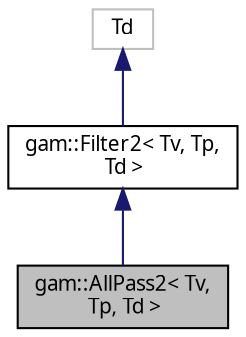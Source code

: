digraph "gam::AllPass2&lt; Tv, Tp, Td &gt;"
{
 // LATEX_PDF_SIZE
  bgcolor="transparent";
  edge [fontname="FreeSans.ttf",fontsize="10",labelfontname="FreeSans.ttf",labelfontsize="10"];
  node [fontname="FreeSans.ttf",fontsize="10",shape=record];
  Node1 [label="gam::AllPass2\< Tv,\l Tp, Td \>",height=0.2,width=0.4,color="black", fillcolor="grey75", style="filled", fontcolor="black",tooltip="Second-order all-pass filter."];
  Node2 -> Node1 [dir="back",color="midnightblue",fontsize="10",style="solid",fontname="FreeSans.ttf"];
  Node2 [label="gam::Filter2\< Tv, Tp,\l Td \>",height=0.2,width=0.4,color="black",URL="$classgam_1_1_filter2.html",tooltip="Abstract base class for 2-pole or 2-zero filter."];
  Node3 -> Node2 [dir="back",color="midnightblue",fontsize="10",style="solid",fontname="FreeSans.ttf"];
  Node3 [label="Td",height=0.2,width=0.4,color="grey75",tooltip=" "];
}
